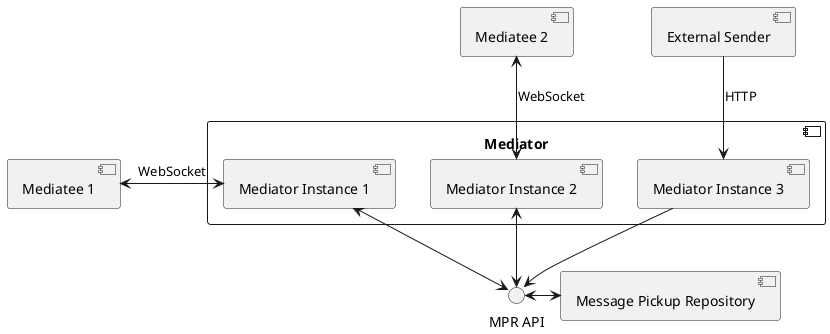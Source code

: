 @startuml

component C1 as "Mediatee 1"
component C2 as "Mediatee 2"
component Mediator {
component M1 as "Mediator Instance 1"
component M2 as "Mediator Instance 2"
component M3 as "Mediator Instance 3"
}
component Sender as "External Sender"
component MPR as "Message Pickup Repository"
interface API as "MPR API"

C1 <-> M1: WebSocket
C2 <--> M2: WebSocket
M1 <--> API
M2 <--> API
API <-> MPR
API <-- M3
Sender --> M3: HTTP

@enduml